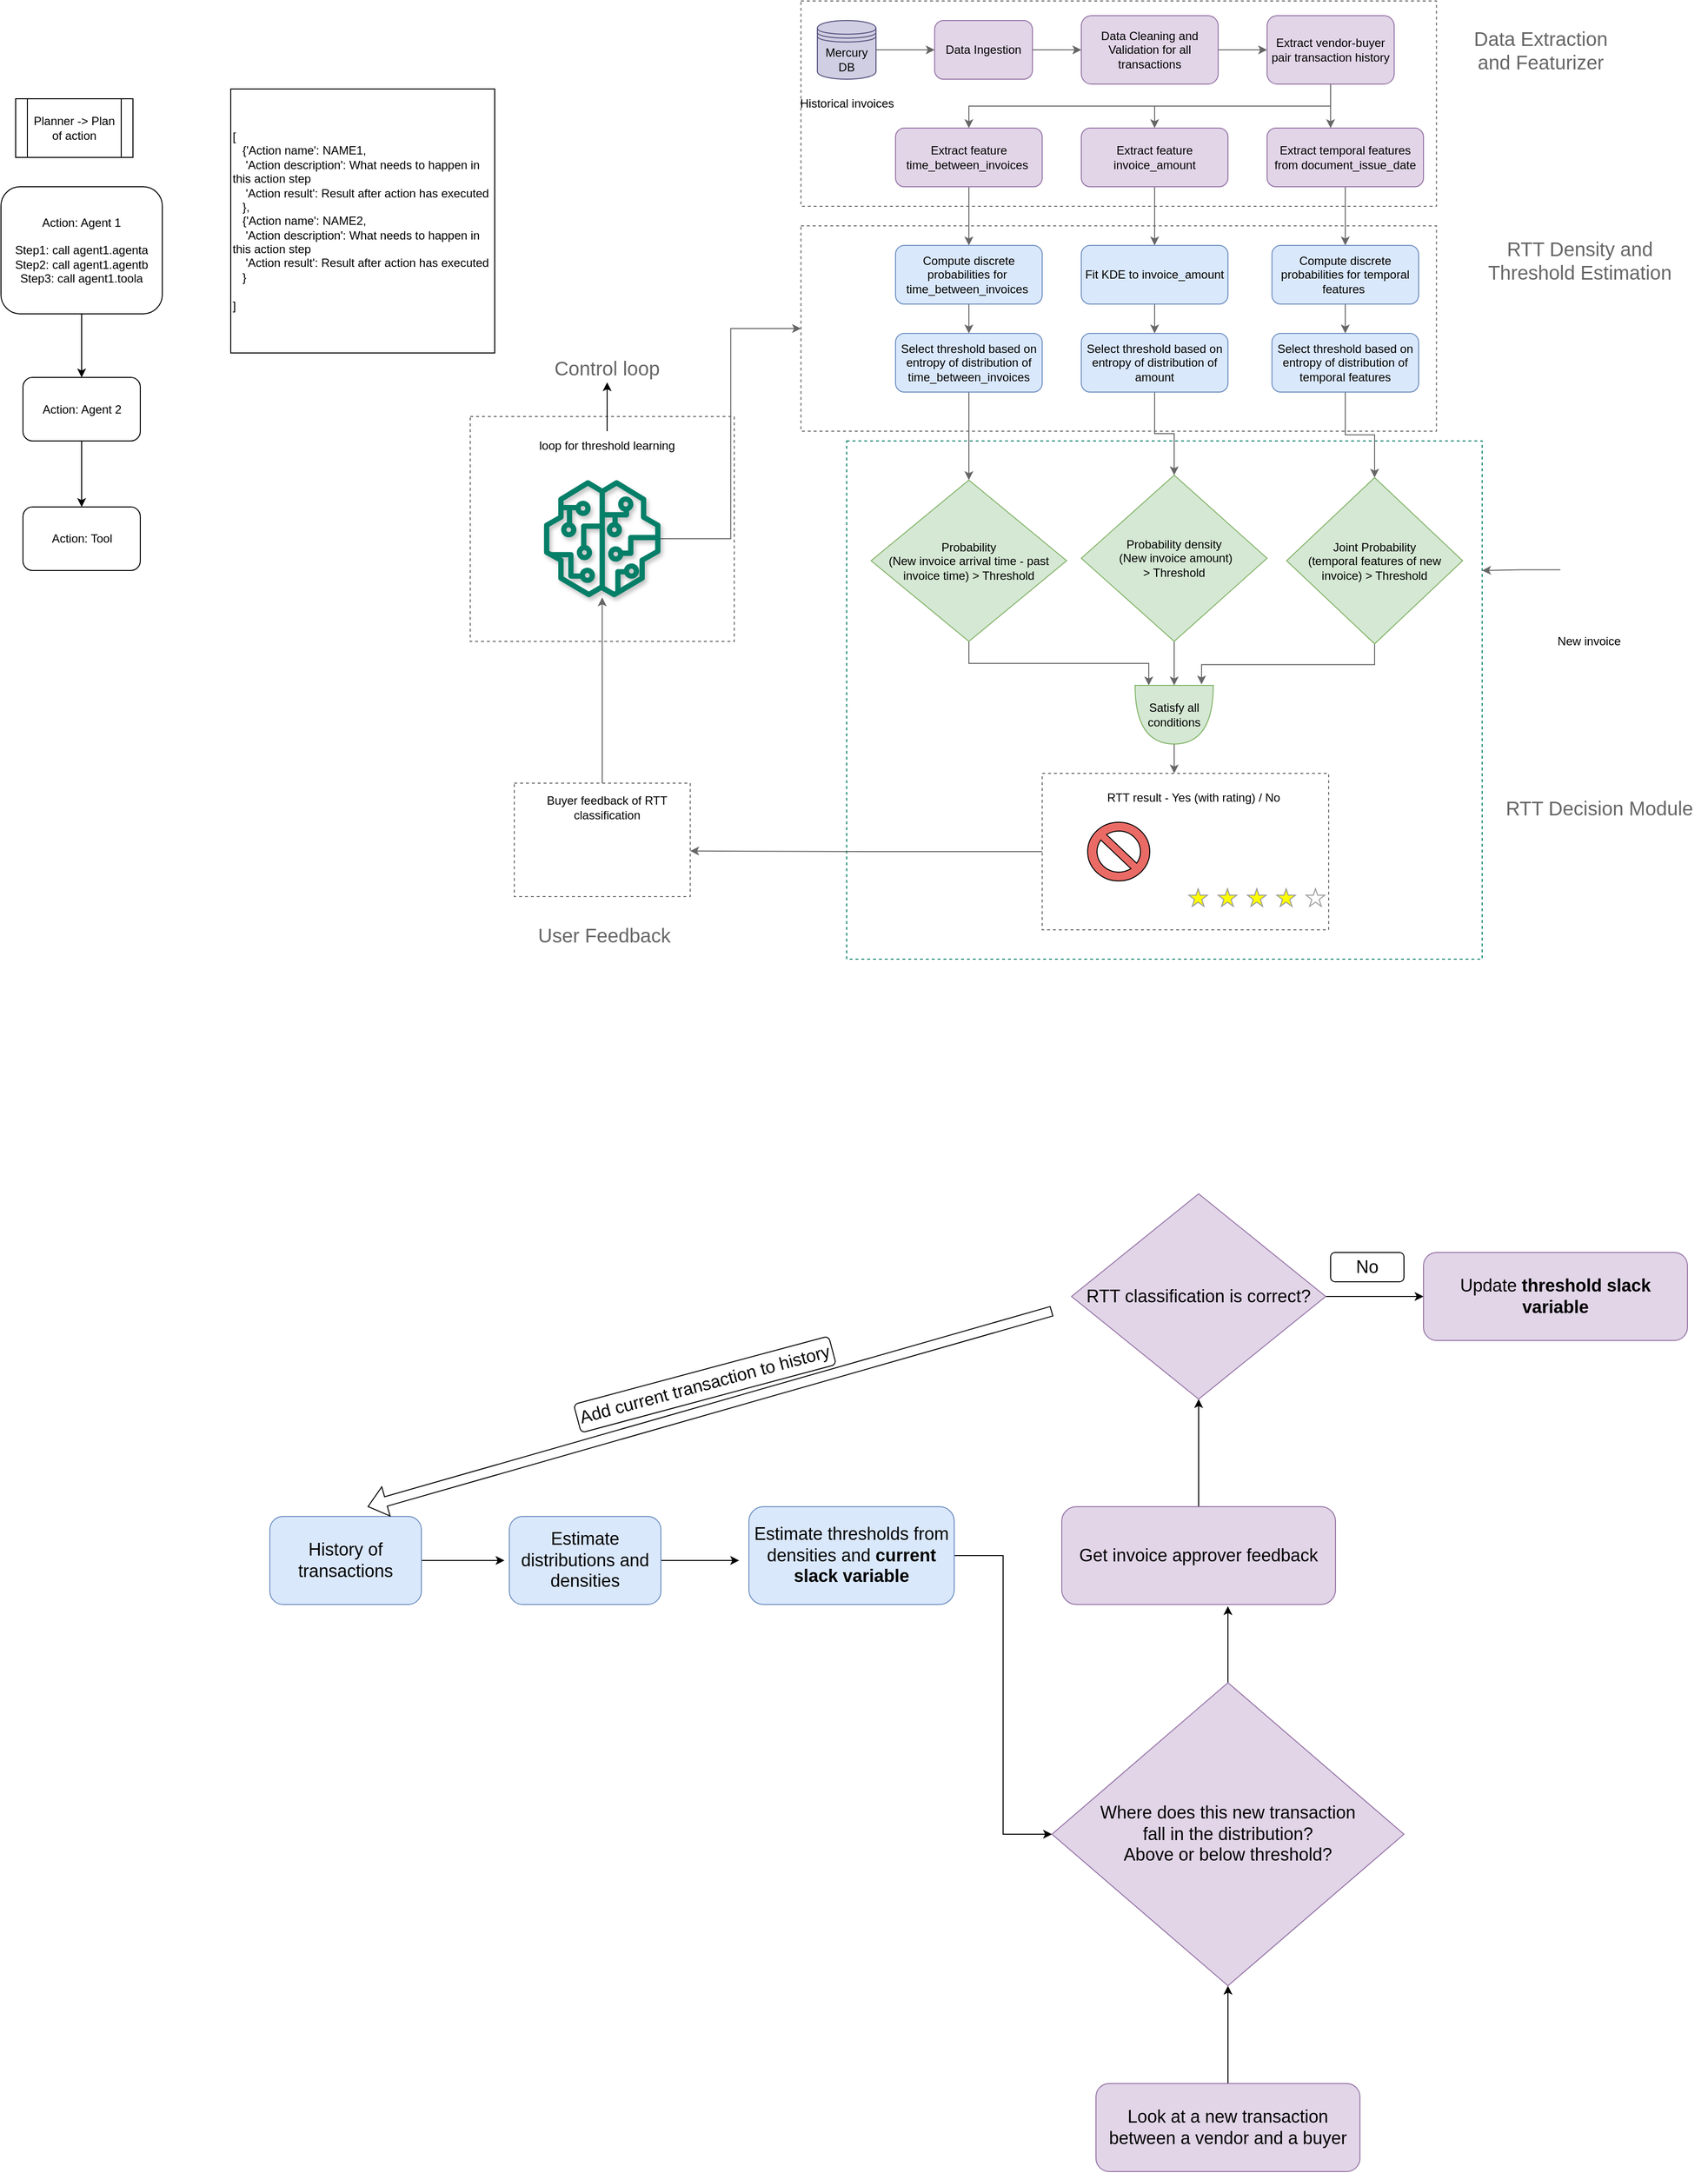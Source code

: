 <mxfile version="23.1.0" type="github">
  <diagram id="jMy0ykbAIKn8LCZmr7I-" name="Page-1">
    <mxGraphModel dx="2156" dy="713" grid="1" gridSize="10" guides="1" tooltips="1" connect="1" arrows="1" fold="1" page="1" pageScale="1" pageWidth="850" pageHeight="1100" math="0" shadow="0">
      <root>
        <mxCell id="0" />
        <mxCell id="1" parent="0" />
        <mxCell id="EQqH4Co6svBI0GmpRuIl-45" value="" style="rounded=0;whiteSpace=wrap;html=1;dashed=1;labelBackgroundColor=none;strokeWidth=1;fillColor=none;strokeColor=#666666;" parent="1" vertex="1">
          <mxGeometry x="53.25" y="40" width="650" height="210" as="geometry" />
        </mxCell>
        <mxCell id="EQqH4Co6svBI0GmpRuIl-46" value="" style="rounded=0;whiteSpace=wrap;html=1;dashed=1;labelBackgroundColor=none;strokeWidth=1;fillColor=none;strokeColor=#067F68;" parent="1" vertex="1">
          <mxGeometry x="100" y="490" width="650" height="530" as="geometry" />
        </mxCell>
        <mxCell id="EQqH4Co6svBI0GmpRuIl-79" style="edgeStyle=orthogonalEdgeStyle;rounded=0;orthogonalLoop=1;jettySize=auto;html=1;entryX=1;entryY=0.598;entryDx=0;entryDy=0;entryPerimeter=0;strokeColor=#666666;fontColor=#000000;" parent="1" source="EQqH4Co6svBI0GmpRuIl-50" target="EQqH4Co6svBI0GmpRuIl-54" edge="1">
          <mxGeometry relative="1" as="geometry" />
        </mxCell>
        <mxCell id="EQqH4Co6svBI0GmpRuIl-50" value="" style="rounded=0;whiteSpace=wrap;html=1;dashed=1;labelBackgroundColor=none;strokeWidth=1;fillColor=none;strokeColor=#666666;align=left;" parent="1" vertex="1">
          <mxGeometry x="300" y="830" width="293" height="160" as="geometry" />
        </mxCell>
        <mxCell id="EQqH4Co6svBI0GmpRuIl-48" value="" style="rounded=0;whiteSpace=wrap;html=1;dashed=1;labelBackgroundColor=none;strokeWidth=1;fillColor=none;strokeColor=#666666;" parent="1" vertex="1">
          <mxGeometry x="53.25" y="270" width="650" height="210" as="geometry" />
        </mxCell>
        <mxCell id="EQqH4Co6svBI0GmpRuIl-81" style="edgeStyle=orthogonalEdgeStyle;rounded=0;orthogonalLoop=1;jettySize=auto;html=1;entryX=0;entryY=0.5;entryDx=0;entryDy=0;strokeColor=#666666;fontColor=#000000;" parent="1" source="EQqH4Co6svBI0GmpRuIl-1" target="EQqH4Co6svBI0GmpRuIl-4" edge="1">
          <mxGeometry relative="1" as="geometry" />
        </mxCell>
        <mxCell id="EQqH4Co6svBI0GmpRuIl-1" value="Data Ingestion" style="rounded=1;whiteSpace=wrap;html=1;fillColor=#e1d5e7;strokeColor=#9673a6;" parent="1" vertex="1">
          <mxGeometry x="190" y="60" width="100" height="60" as="geometry" />
        </mxCell>
        <mxCell id="EQqH4Co6svBI0GmpRuIl-80" style="edgeStyle=orthogonalEdgeStyle;rounded=0;orthogonalLoop=1;jettySize=auto;html=1;strokeColor=#666666;fontColor=#000000;" parent="1" source="EQqH4Co6svBI0GmpRuIl-3" target="EQqH4Co6svBI0GmpRuIl-1" edge="1">
          <mxGeometry relative="1" as="geometry" />
        </mxCell>
        <mxCell id="EQqH4Co6svBI0GmpRuIl-3" value="Mercury DB" style="shape=datastore;whiteSpace=wrap;html=1;fillColor=#d0cee2;strokeColor=#56517e;" parent="1" vertex="1">
          <mxGeometry x="70" y="60" width="60" height="60" as="geometry" />
        </mxCell>
        <mxCell id="EQqH4Co6svBI0GmpRuIl-82" style="edgeStyle=orthogonalEdgeStyle;rounded=0;orthogonalLoop=1;jettySize=auto;html=1;entryX=0;entryY=0.5;entryDx=0;entryDy=0;strokeColor=#666666;fontColor=#000000;" parent="1" source="EQqH4Co6svBI0GmpRuIl-4" target="EQqH4Co6svBI0GmpRuIl-5" edge="1">
          <mxGeometry relative="1" as="geometry" />
        </mxCell>
        <mxCell id="EQqH4Co6svBI0GmpRuIl-4" value="Data Cleaning and Validation for all transactions" style="rounded=1;whiteSpace=wrap;html=1;fillColor=#e1d5e7;strokeColor=#9673a6;" parent="1" vertex="1">
          <mxGeometry x="340" y="55" width="140" height="70" as="geometry" />
        </mxCell>
        <mxCell id="EQqH4Co6svBI0GmpRuIl-83" style="edgeStyle=orthogonalEdgeStyle;rounded=0;orthogonalLoop=1;jettySize=auto;html=1;entryX=0.406;entryY=0;entryDx=0;entryDy=0;entryPerimeter=0;strokeColor=#666666;fontColor=#000000;" parent="1" source="EQqH4Co6svBI0GmpRuIl-5" target="EQqH4Co6svBI0GmpRuIl-7" edge="1">
          <mxGeometry relative="1" as="geometry" />
        </mxCell>
        <mxCell id="EQqH4Co6svBI0GmpRuIl-84" style="edgeStyle=orthogonalEdgeStyle;rounded=0;orthogonalLoop=1;jettySize=auto;html=1;exitX=0.5;exitY=1;exitDx=0;exitDy=0;strokeColor=#666666;fontColor=#000000;" parent="1" source="EQqH4Co6svBI0GmpRuIl-5" target="EQqH4Co6svBI0GmpRuIl-6" edge="1">
          <mxGeometry relative="1" as="geometry" />
        </mxCell>
        <mxCell id="EQqH4Co6svBI0GmpRuIl-85" style="edgeStyle=orthogonalEdgeStyle;rounded=0;orthogonalLoop=1;jettySize=auto;html=1;exitX=0.5;exitY=1;exitDx=0;exitDy=0;entryX=0.5;entryY=0;entryDx=0;entryDy=0;strokeColor=#666666;fontColor=#000000;" parent="1" source="EQqH4Co6svBI0GmpRuIl-5" target="EQqH4Co6svBI0GmpRuIl-9" edge="1">
          <mxGeometry relative="1" as="geometry" />
        </mxCell>
        <mxCell id="EQqH4Co6svBI0GmpRuIl-5" value="Extract vendor-buyer pair transaction history" style="rounded=1;whiteSpace=wrap;html=1;fillColor=#e1d5e7;strokeColor=#9673a6;" parent="1" vertex="1">
          <mxGeometry x="530" y="55" width="130" height="70" as="geometry" />
        </mxCell>
        <mxCell id="EQqH4Co6svBI0GmpRuIl-87" style="edgeStyle=orthogonalEdgeStyle;rounded=0;orthogonalLoop=1;jettySize=auto;html=1;entryX=0.5;entryY=0;entryDx=0;entryDy=0;strokeColor=#666666;fontColor=#000000;" parent="1" source="EQqH4Co6svBI0GmpRuIl-6" target="EQqH4Co6svBI0GmpRuIl-10" edge="1">
          <mxGeometry relative="1" as="geometry" />
        </mxCell>
        <mxCell id="EQqH4Co6svBI0GmpRuIl-6" value="Extract feature time_between_invoices&amp;nbsp;" style="rounded=1;whiteSpace=wrap;html=1;fillColor=#e1d5e7;strokeColor=#9673a6;" parent="1" vertex="1">
          <mxGeometry x="150" y="170" width="150" height="60" as="geometry" />
        </mxCell>
        <mxCell id="EQqH4Co6svBI0GmpRuIl-89" style="edgeStyle=orthogonalEdgeStyle;rounded=0;orthogonalLoop=1;jettySize=auto;html=1;entryX=0.5;entryY=0;entryDx=0;entryDy=0;strokeColor=#666666;fontColor=#000000;" parent="1" source="EQqH4Co6svBI0GmpRuIl-7" target="EQqH4Co6svBI0GmpRuIl-11" edge="1">
          <mxGeometry relative="1" as="geometry" />
        </mxCell>
        <mxCell id="EQqH4Co6svBI0GmpRuIl-7" value="Extract temporal features from document_issue_date" style="rounded=1;whiteSpace=wrap;html=1;fillColor=#e1d5e7;strokeColor=#9673a6;" parent="1" vertex="1">
          <mxGeometry x="530" y="170" width="160" height="60" as="geometry" />
        </mxCell>
        <mxCell id="EQqH4Co6svBI0GmpRuIl-92" style="edgeStyle=orthogonalEdgeStyle;rounded=0;orthogonalLoop=1;jettySize=auto;html=1;strokeColor=#666666;fontColor=#000000;" parent="1" source="EQqH4Co6svBI0GmpRuIl-8" target="EQqH4Co6svBI0GmpRuIl-14" edge="1">
          <mxGeometry relative="1" as="geometry" />
        </mxCell>
        <mxCell id="EQqH4Co6svBI0GmpRuIl-8" value="Fit KDE to invoice_amount" style="rounded=1;whiteSpace=wrap;html=1;fillColor=#dae8fc;strokeColor=#6c8ebf;" parent="1" vertex="1">
          <mxGeometry x="340" y="290" width="150" height="60" as="geometry" />
        </mxCell>
        <mxCell id="EQqH4Co6svBI0GmpRuIl-88" style="edgeStyle=orthogonalEdgeStyle;rounded=0;orthogonalLoop=1;jettySize=auto;html=1;entryX=0.5;entryY=0;entryDx=0;entryDy=0;strokeColor=#666666;fontColor=#000000;" parent="1" source="EQqH4Co6svBI0GmpRuIl-9" target="EQqH4Co6svBI0GmpRuIl-8" edge="1">
          <mxGeometry relative="1" as="geometry" />
        </mxCell>
        <mxCell id="EQqH4Co6svBI0GmpRuIl-9" value="Extract feature invoice_amount" style="rounded=1;whiteSpace=wrap;html=1;fillColor=#e1d5e7;strokeColor=#9673a6;" parent="1" vertex="1">
          <mxGeometry x="340" y="170" width="150" height="60" as="geometry" />
        </mxCell>
        <mxCell id="EQqH4Co6svBI0GmpRuIl-91" style="edgeStyle=orthogonalEdgeStyle;rounded=0;orthogonalLoop=1;jettySize=auto;html=1;entryX=0.5;entryY=0;entryDx=0;entryDy=0;strokeColor=#666666;fontColor=#000000;" parent="1" source="EQqH4Co6svBI0GmpRuIl-10" target="EQqH4Co6svBI0GmpRuIl-12" edge="1">
          <mxGeometry relative="1" as="geometry" />
        </mxCell>
        <mxCell id="EQqH4Co6svBI0GmpRuIl-10" value="Compute discrete probabilities for&amp;nbsp; time_between_invoices&amp;nbsp;" style="rounded=1;whiteSpace=wrap;html=1;fillColor=#dae8fc;strokeColor=#6c8ebf;" parent="1" vertex="1">
          <mxGeometry x="150" y="290" width="150" height="60" as="geometry" />
        </mxCell>
        <mxCell id="EQqH4Co6svBI0GmpRuIl-93" style="edgeStyle=orthogonalEdgeStyle;rounded=0;orthogonalLoop=1;jettySize=auto;html=1;strokeColor=#666666;fontColor=#000000;" parent="1" source="EQqH4Co6svBI0GmpRuIl-11" target="EQqH4Co6svBI0GmpRuIl-13" edge="1">
          <mxGeometry relative="1" as="geometry" />
        </mxCell>
        <mxCell id="EQqH4Co6svBI0GmpRuIl-11" value="Compute discrete probabilities for temporal features&amp;nbsp;" style="rounded=1;whiteSpace=wrap;html=1;fillColor=#dae8fc;strokeColor=#6c8ebf;" parent="1" vertex="1">
          <mxGeometry x="535" y="290" width="150" height="60" as="geometry" />
        </mxCell>
        <mxCell id="EQqH4Co6svBI0GmpRuIl-94" style="edgeStyle=orthogonalEdgeStyle;rounded=0;orthogonalLoop=1;jettySize=auto;html=1;entryX=0.5;entryY=0;entryDx=0;entryDy=0;strokeColor=#666666;fontColor=#000000;" parent="1" source="EQqH4Co6svBI0GmpRuIl-12" target="EQqH4Co6svBI0GmpRuIl-15" edge="1">
          <mxGeometry relative="1" as="geometry" />
        </mxCell>
        <mxCell id="EQqH4Co6svBI0GmpRuIl-12" value="Select threshold based on entropy of distribution of time_between_invoices" style="rounded=1;whiteSpace=wrap;html=1;fillColor=#dae8fc;strokeColor=#6c8ebf;" parent="1" vertex="1">
          <mxGeometry x="150" y="380" width="150" height="60" as="geometry" />
        </mxCell>
        <mxCell id="EQqH4Co6svBI0GmpRuIl-96" style="edgeStyle=orthogonalEdgeStyle;rounded=0;orthogonalLoop=1;jettySize=auto;html=1;entryX=0.5;entryY=0;entryDx=0;entryDy=0;strokeColor=#666666;fontColor=#000000;" parent="1" source="EQqH4Co6svBI0GmpRuIl-13" target="EQqH4Co6svBI0GmpRuIl-16" edge="1">
          <mxGeometry relative="1" as="geometry" />
        </mxCell>
        <mxCell id="EQqH4Co6svBI0GmpRuIl-13" value="Select threshold based on entropy of distribution of temporal features" style="rounded=1;whiteSpace=wrap;html=1;fillColor=#dae8fc;strokeColor=#6c8ebf;" parent="1" vertex="1">
          <mxGeometry x="535" y="380" width="150" height="60" as="geometry" />
        </mxCell>
        <mxCell id="EQqH4Co6svBI0GmpRuIl-95" style="edgeStyle=orthogonalEdgeStyle;rounded=0;orthogonalLoop=1;jettySize=auto;html=1;strokeColor=#666666;fontColor=#000000;" parent="1" source="EQqH4Co6svBI0GmpRuIl-14" target="EQqH4Co6svBI0GmpRuIl-19" edge="1">
          <mxGeometry relative="1" as="geometry" />
        </mxCell>
        <mxCell id="EQqH4Co6svBI0GmpRuIl-14" value="Select threshold based on entropy of distribution of amount" style="rounded=1;whiteSpace=wrap;html=1;fillColor=#dae8fc;strokeColor=#6c8ebf;" parent="1" vertex="1">
          <mxGeometry x="340" y="380" width="150" height="60" as="geometry" />
        </mxCell>
        <mxCell id="EQqH4Co6svBI0GmpRuIl-38" style="edgeStyle=orthogonalEdgeStyle;rounded=0;orthogonalLoop=1;jettySize=auto;html=1;exitX=0.5;exitY=1;exitDx=0;exitDy=0;entryX=0;entryY=0.825;entryDx=0;entryDy=0;entryPerimeter=0;strokeColor=#666666;" parent="1" source="EQqH4Co6svBI0GmpRuIl-15" target="EQqH4Co6svBI0GmpRuIl-27" edge="1">
          <mxGeometry relative="1" as="geometry" />
        </mxCell>
        <mxCell id="EQqH4Co6svBI0GmpRuIl-15" value="Probability&lt;br&gt;(New invoice arrival time - past invoice time) &amp;gt; Threshold" style="rhombus;whiteSpace=wrap;html=1;fillColor=#d5e8d4;strokeColor=#82b366;" parent="1" vertex="1">
          <mxGeometry x="125" y="530" width="200" height="165" as="geometry" />
        </mxCell>
        <mxCell id="EQqH4Co6svBI0GmpRuIl-39" style="edgeStyle=orthogonalEdgeStyle;rounded=0;orthogonalLoop=1;jettySize=auto;html=1;exitX=0.5;exitY=1;exitDx=0;exitDy=0;entryX=-0.017;entryY=0.15;entryDx=0;entryDy=0;entryPerimeter=0;strokeColor=#666666;" parent="1" source="EQqH4Co6svBI0GmpRuIl-16" target="EQqH4Co6svBI0GmpRuIl-27" edge="1">
          <mxGeometry relative="1" as="geometry" />
        </mxCell>
        <mxCell id="EQqH4Co6svBI0GmpRuIl-16" value="Joint Probability&lt;br&gt;(temporal features of new invoice) &amp;gt; Threshold" style="rhombus;whiteSpace=wrap;html=1;fillColor=#d5e8d4;strokeColor=#82b366;" parent="1" vertex="1">
          <mxGeometry x="550" y="527.5" width="180" height="170" as="geometry" />
        </mxCell>
        <mxCell id="EQqH4Co6svBI0GmpRuIl-37" style="edgeStyle=orthogonalEdgeStyle;rounded=0;orthogonalLoop=1;jettySize=auto;html=1;exitX=0.5;exitY=1;exitDx=0;exitDy=0;entryX=0;entryY=0.5;entryDx=0;entryDy=0;entryPerimeter=0;strokeColor=#666666;" parent="1" source="EQqH4Co6svBI0GmpRuIl-19" target="EQqH4Co6svBI0GmpRuIl-27" edge="1">
          <mxGeometry relative="1" as="geometry" />
        </mxCell>
        <mxCell id="EQqH4Co6svBI0GmpRuIl-19" value="Probability density&lt;br&gt;&amp;nbsp;(New invoice amount) &lt;br&gt;&amp;gt; Threshold" style="rhombus;whiteSpace=wrap;html=1;fillColor=#d5e8d4;strokeColor=#82b366;" parent="1" vertex="1">
          <mxGeometry x="340" y="525" width="190" height="170" as="geometry" />
        </mxCell>
        <mxCell id="EQqH4Co6svBI0GmpRuIl-22" value="New invoice" style="text;html=1;align=center;verticalAlign=middle;resizable=0;points=[];autosize=1;strokeColor=none;fillColor=none;" parent="1" vertex="1">
          <mxGeometry x="814" y="680" width="90" height="30" as="geometry" />
        </mxCell>
        <mxCell id="EQqH4Co6svBI0GmpRuIl-24" style="edgeStyle=orthogonalEdgeStyle;rounded=0;orthogonalLoop=1;jettySize=auto;html=1;exitX=0.5;exitY=1;exitDx=0;exitDy=0;" parent="1" source="EQqH4Co6svBI0GmpRuIl-19" target="EQqH4Co6svBI0GmpRuIl-19" edge="1">
          <mxGeometry relative="1" as="geometry" />
        </mxCell>
        <mxCell id="EQqH4Co6svBI0GmpRuIl-75" style="edgeStyle=orthogonalEdgeStyle;rounded=0;orthogonalLoop=1;jettySize=auto;html=1;entryX=0.461;entryY=0;entryDx=0;entryDy=0;entryPerimeter=0;strokeColor=#666666;fontColor=#000000;" parent="1" source="EQqH4Co6svBI0GmpRuIl-27" target="EQqH4Co6svBI0GmpRuIl-50" edge="1">
          <mxGeometry relative="1" as="geometry" />
        </mxCell>
        <mxCell id="EQqH4Co6svBI0GmpRuIl-27" value="Satisfy all conditions" style="shape=or;whiteSpace=wrap;html=1;direction=south;fillColor=#d5e8d4;strokeColor=#82b366;" parent="1" vertex="1">
          <mxGeometry x="395" y="740" width="80" height="60" as="geometry" />
        </mxCell>
        <mxCell id="EQqH4Co6svBI0GmpRuIl-35" value="" style="shape=image;html=1;verticalAlign=top;verticalLabelPosition=bottom;labelBackgroundColor=#ffffff;imageAspect=0;aspect=fixed;image=https://cdn4.iconfinder.com/data/icons/web-ui-color/128/Checkmark-128.png" parent="1" vertex="1">
          <mxGeometry x="490" y="880" width="60" height="60" as="geometry" />
        </mxCell>
        <mxCell id="EQqH4Co6svBI0GmpRuIl-40" value="" style="verticalLabelPosition=bottom;verticalAlign=top;html=1;shape=mxgraph.basic.no_symbol;fillColor=#EA6B66;" parent="1" vertex="1">
          <mxGeometry x="346.5" y="880" width="63.5" height="60" as="geometry" />
        </mxCell>
        <mxCell id="EQqH4Co6svBI0GmpRuIl-42" value="" style="verticalLabelPosition=bottom;shadow=0;dashed=0;align=center;html=1;verticalAlign=top;strokeWidth=1;shape=mxgraph.mockup.misc.rating;strokeColor=#999999;fillColor=#ffff00;emptyFillColor=#ffffff;grade=4;ratingScale=5;ratingStyle=star;" parent="1" vertex="1">
          <mxGeometry x="450" y="948" width="140" height="20" as="geometry" />
        </mxCell>
        <mxCell id="EQqH4Co6svBI0GmpRuIl-52" value="" style="shape=image;html=1;verticalAlign=top;verticalLabelPosition=bottom;labelBackgroundColor=#ffffff;imageAspect=0;aspect=fixed;image=https://cdn4.iconfinder.com/data/icons/evil-icons-user-interface/64/like-128.png;dashed=1;strokeWidth=1;fillColor=none;direction=west;" parent="1" vertex="1">
          <mxGeometry x="-142" y="890" width="70" height="70" as="geometry" />
        </mxCell>
        <mxCell id="EQqH4Co6svBI0GmpRuIl-53" value="" style="shape=image;html=1;verticalAlign=top;verticalLabelPosition=bottom;labelBackgroundColor=#ffffff;imageAspect=0;aspect=fixed;image=https://cdn4.iconfinder.com/data/icons/evil-icons-user-interface/64/like-128.png;dashed=1;strokeWidth=1;fillColor=none;" parent="1" vertex="1">
          <mxGeometry x="-220" y="880" width="70" height="70" as="geometry" />
        </mxCell>
        <mxCell id="EQqH4Co6svBI0GmpRuIl-64" style="edgeStyle=orthogonalEdgeStyle;rounded=0;orthogonalLoop=1;jettySize=auto;html=1;exitX=0.5;exitY=0;exitDx=0;exitDy=0;fontColor=#A680B8;strokeColor=#666666;" parent="1" source="EQqH4Co6svBI0GmpRuIl-54" target="EQqH4Co6svBI0GmpRuIl-57" edge="1">
          <mxGeometry relative="1" as="geometry" />
        </mxCell>
        <mxCell id="EQqH4Co6svBI0GmpRuIl-54" value="" style="rounded=0;whiteSpace=wrap;html=1;dashed=1;labelBackgroundColor=none;strokeWidth=1;fillColor=none;strokeColor=#666666;" parent="1" vertex="1">
          <mxGeometry x="-240" y="840" width="180" height="116" as="geometry" />
        </mxCell>
        <mxCell id="EQqH4Co6svBI0GmpRuIl-66" style="edgeStyle=orthogonalEdgeStyle;rounded=0;orthogonalLoop=1;jettySize=auto;html=1;entryX=0;entryY=0.5;entryDx=0;entryDy=0;fontColor=#A680B8;strokeColor=#666666;" parent="1" source="EQqH4Co6svBI0GmpRuIl-57" target="EQqH4Co6svBI0GmpRuIl-48" edge="1">
          <mxGeometry relative="1" as="geometry" />
        </mxCell>
        <mxCell id="EQqH4Co6svBI0GmpRuIl-57" value="" style="sketch=0;outlineConnect=0;fontColor=#232F3E;gradientColor=none;fillColor=#067F68;strokeColor=none;dashed=0;verticalLabelPosition=bottom;verticalAlign=top;align=center;html=1;fontSize=12;fontStyle=0;aspect=fixed;pointerEvents=1;shape=mxgraph.aws4.sagemaker_model;rounded=0;shadow=1;glass=1;labelBackgroundColor=none;strokeWidth=1;" parent="1" vertex="1">
          <mxGeometry x="-210" y="530" width="120" height="120" as="geometry" />
        </mxCell>
        <mxCell id="EQqH4Co6svBI0GmpRuIl-100" style="edgeStyle=orthogonalEdgeStyle;rounded=0;orthogonalLoop=1;jettySize=auto;html=1;entryX=1;entryY=0.25;entryDx=0;entryDy=0;strokeColor=#666666;fontColor=#000000;" parent="1" source="EQqH4Co6svBI0GmpRuIl-61" target="EQqH4Co6svBI0GmpRuIl-46" edge="1">
          <mxGeometry relative="1" as="geometry" />
        </mxCell>
        <mxCell id="EQqH4Co6svBI0GmpRuIl-61" value="" style="shape=image;html=1;verticalAlign=top;verticalLabelPosition=bottom;labelBackgroundColor=#ffffff;imageAspect=0;aspect=fixed;image=https://cdn2.iconfinder.com/data/icons/business-and-economy/256/business_economic_finance_interprise_company_invoice-128.png;rounded=0;shadow=1;glass=1;dashed=1;sketch=1;strokeColor=#666666;strokeWidth=1;fontColor=#A680B8;fillColor=#000000;" parent="1" vertex="1">
          <mxGeometry x="830" y="573.5" width="96.5" height="96.5" as="geometry" />
        </mxCell>
        <mxCell id="EQqH4Co6svBI0GmpRuIl-68" value="&lt;font color=&quot;#000000&quot;&gt;Historical invoices&lt;/font&gt;" style="text;html=1;align=center;verticalAlign=middle;resizable=0;points=[];autosize=1;strokeColor=none;fillColor=none;fontColor=#A680B8;rounded=0;shadow=1;glass=1;dashed=1;labelBackgroundColor=none;sketch=1;strokeWidth=1;" parent="1" vertex="1">
          <mxGeometry x="40" y="130" width="120" height="30" as="geometry" />
        </mxCell>
        <mxCell id="EQqH4Co6svBI0GmpRuIl-71" value="RTT result - Yes (with rating) / No" style="text;html=1;strokeColor=none;fillColor=none;align=center;verticalAlign=middle;whiteSpace=wrap;rounded=0;shadow=1;glass=1;dashed=1;labelBackgroundColor=none;sketch=1;strokeWidth=1;fontColor=#000000;" parent="1" vertex="1">
          <mxGeometry x="360" y="840" width="190" height="30" as="geometry" />
        </mxCell>
        <mxCell id="EQqH4Co6svBI0GmpRuIl-72" value="Buyer feedback of RTT classification" style="text;html=1;strokeColor=none;fillColor=none;align=center;verticalAlign=middle;whiteSpace=wrap;rounded=0;shadow=1;glass=1;dashed=1;labelBackgroundColor=none;sketch=1;strokeWidth=1;fontColor=#000000;" parent="1" vertex="1">
          <mxGeometry x="-240" y="850" width="190" height="30" as="geometry" />
        </mxCell>
        <mxCell id="EQqH4Co6svBI0GmpRuIl-73" value="" style="rounded=0;whiteSpace=wrap;html=1;shadow=0;glass=0;dashed=1;labelBackgroundColor=none;strokeColor=#666666;strokeWidth=1;fontColor=#000000;fillColor=none;" parent="1" vertex="1">
          <mxGeometry x="-285" y="465" width="270" height="230" as="geometry" />
        </mxCell>
        <mxCell id="q2V4AzfevAqB4T1vLwUA-22" value="" style="edgeStyle=orthogonalEdgeStyle;rounded=0;orthogonalLoop=1;jettySize=auto;html=1;fontSize=18;" parent="1" source="EQqH4Co6svBI0GmpRuIl-74" target="EQqH4Co6svBI0GmpRuIl-117" edge="1">
          <mxGeometry relative="1" as="geometry" />
        </mxCell>
        <mxCell id="EQqH4Co6svBI0GmpRuIl-74" value="loop for threshold learning" style="text;html=1;strokeColor=none;fillColor=none;align=center;verticalAlign=middle;whiteSpace=wrap;rounded=0;shadow=0;glass=0;dashed=1;labelBackgroundColor=none;sketch=0;strokeWidth=1;fontColor=#000000;" parent="1" vertex="1">
          <mxGeometry x="-230" y="480" width="170" height="30" as="geometry" />
        </mxCell>
        <mxCell id="EQqH4Co6svBI0GmpRuIl-112" value="&lt;font color=&quot;#666666&quot;&gt;&lt;span style=&quot;font-size: 20px;&quot;&gt;Data Extraction and Featurizer&lt;/span&gt;&lt;/font&gt;" style="text;html=1;strokeColor=none;fillColor=none;align=center;verticalAlign=middle;whiteSpace=wrap;rounded=0;shadow=0;glass=0;dashed=1;labelBackgroundColor=none;sketch=0;strokeWidth=1;fontColor=#000000;" parent="1" vertex="1">
          <mxGeometry x="730" y="75" width="160" height="30" as="geometry" />
        </mxCell>
        <mxCell id="EQqH4Co6svBI0GmpRuIl-113" value="&lt;font color=&quot;#666666&quot; style=&quot;font-size: 20px;&quot;&gt;RTT Density and Threshold Estimation&lt;/font&gt;" style="text;html=1;strokeColor=none;fillColor=none;align=center;verticalAlign=middle;whiteSpace=wrap;rounded=0;shadow=0;glass=0;dashed=1;labelBackgroundColor=none;sketch=0;strokeWidth=1;fontColor=#000000;" parent="1" vertex="1">
          <mxGeometry x="740" y="290" width="220" height="30" as="geometry" />
        </mxCell>
        <mxCell id="EQqH4Co6svBI0GmpRuIl-115" value="&lt;font color=&quot;#666666&quot; style=&quot;font-size: 20px;&quot;&gt;RTT Decision Module&lt;/font&gt;" style="text;html=1;strokeColor=none;fillColor=none;align=center;verticalAlign=middle;whiteSpace=wrap;rounded=0;shadow=0;glass=0;dashed=1;labelBackgroundColor=none;sketch=0;strokeWidth=1;fontColor=#000000;" parent="1" vertex="1">
          <mxGeometry x="760" y="850" width="220" height="30" as="geometry" />
        </mxCell>
        <mxCell id="EQqH4Co6svBI0GmpRuIl-116" value="&lt;font color=&quot;#666666&quot; style=&quot;font-size: 20px;&quot;&gt;User Feedback&amp;nbsp;&lt;/font&gt;" style="text;html=1;strokeColor=none;fillColor=none;align=center;verticalAlign=middle;whiteSpace=wrap;rounded=0;shadow=0;glass=0;dashed=1;labelBackgroundColor=none;sketch=0;strokeWidth=1;fontColor=#000000;" parent="1" vertex="1">
          <mxGeometry x="-255" y="980" width="220" height="30" as="geometry" />
        </mxCell>
        <mxCell id="EQqH4Co6svBI0GmpRuIl-117" value="&lt;font color=&quot;#666666&quot; style=&quot;font-size: 20px;&quot;&gt;Control loop&lt;/font&gt;" style="text;html=1;strokeColor=none;fillColor=none;align=center;verticalAlign=middle;whiteSpace=wrap;rounded=0;shadow=0;glass=0;dashed=1;labelBackgroundColor=none;sketch=0;strokeWidth=1;fontColor=#000000;" parent="1" vertex="1">
          <mxGeometry x="-255" y="400" width="220" height="30" as="geometry" />
        </mxCell>
        <mxCell id="q2V4AzfevAqB4T1vLwUA-14" style="edgeStyle=orthogonalEdgeStyle;rounded=0;orthogonalLoop=1;jettySize=auto;html=1;fontSize=18;" parent="1" source="q2V4AzfevAqB4T1vLwUA-1" edge="1">
          <mxGeometry relative="1" as="geometry">
            <mxPoint x="-10" y="1635" as="targetPoint" />
          </mxGeometry>
        </mxCell>
        <mxCell id="q2V4AzfevAqB4T1vLwUA-1" value="&lt;font style=&quot;font-size: 18px;&quot;&gt;Estimate distributions and densities&lt;/font&gt;" style="rounded=1;whiteSpace=wrap;html=1;strokeColor=#6c8ebf;fillColor=#dae8fc;" parent="1" vertex="1">
          <mxGeometry x="-245" y="1590" width="155" height="90" as="geometry" />
        </mxCell>
        <mxCell id="79AaybqqJJnjmHzM8cei-4" style="edgeStyle=orthogonalEdgeStyle;rounded=0;orthogonalLoop=1;jettySize=auto;html=1;entryX=0;entryY=0.5;entryDx=0;entryDy=0;" parent="1" source="q2V4AzfevAqB4T1vLwUA-2" target="q2V4AzfevAqB4T1vLwUA-6" edge="1">
          <mxGeometry relative="1" as="geometry" />
        </mxCell>
        <mxCell id="q2V4AzfevAqB4T1vLwUA-2" value="&lt;font style=&quot;font-size: 18px;&quot;&gt;Estimate thresholds from densities and&lt;b&gt; current slack variable&lt;/b&gt;&lt;/font&gt;" style="rounded=1;whiteSpace=wrap;html=1;strokeColor=#6c8ebf;fillColor=#dae8fc;" parent="1" vertex="1">
          <mxGeometry y="1580" width="210" height="100" as="geometry" />
        </mxCell>
        <mxCell id="79AaybqqJJnjmHzM8cei-5" style="edgeStyle=orthogonalEdgeStyle;rounded=0;orthogonalLoop=1;jettySize=auto;html=1;entryX=0.5;entryY=1;entryDx=0;entryDy=0;" parent="1" source="q2V4AzfevAqB4T1vLwUA-4" target="q2V4AzfevAqB4T1vLwUA-6" edge="1">
          <mxGeometry relative="1" as="geometry" />
        </mxCell>
        <mxCell id="q2V4AzfevAqB4T1vLwUA-4" value="&lt;font style=&quot;font-size: 18px;&quot;&gt;Look at a new transaction between a vendor and a buyer&lt;/font&gt;" style="rounded=1;whiteSpace=wrap;html=1;fillColor=#e1d5e7;strokeColor=#9673a6;" parent="1" vertex="1">
          <mxGeometry x="355" y="2170" width="270" height="90" as="geometry" />
        </mxCell>
        <mxCell id="q2V4AzfevAqB4T1vLwUA-13" style="edgeStyle=orthogonalEdgeStyle;rounded=0;orthogonalLoop=1;jettySize=auto;html=1;fontSize=18;" parent="1" source="q2V4AzfevAqB4T1vLwUA-5" edge="1">
          <mxGeometry relative="1" as="geometry">
            <mxPoint x="-250" y="1635" as="targetPoint" />
          </mxGeometry>
        </mxCell>
        <mxCell id="q2V4AzfevAqB4T1vLwUA-5" value="&lt;font style=&quot;font-size: 18px;&quot;&gt;History of transactions&lt;/font&gt;" style="rounded=1;whiteSpace=wrap;html=1;strokeColor=#6c8ebf;fillColor=#dae8fc;" parent="1" vertex="1">
          <mxGeometry x="-490" y="1590" width="155" height="90" as="geometry" />
        </mxCell>
        <mxCell id="q2V4AzfevAqB4T1vLwUA-17" style="edgeStyle=orthogonalEdgeStyle;rounded=0;orthogonalLoop=1;jettySize=auto;html=1;entryX=0.607;entryY=1.018;entryDx=0;entryDy=0;entryPerimeter=0;fontSize=18;" parent="1" source="q2V4AzfevAqB4T1vLwUA-6" target="q2V4AzfevAqB4T1vLwUA-7" edge="1">
          <mxGeometry relative="1" as="geometry" />
        </mxCell>
        <mxCell id="q2V4AzfevAqB4T1vLwUA-6" value="Where does this new transaction &lt;br&gt;fall in the distribution?&lt;br&gt;Above or below threshold?" style="rhombus;whiteSpace=wrap;html=1;fontSize=18;fillColor=#e1d5e7;strokeColor=#9673a6;" parent="1" vertex="1">
          <mxGeometry x="310" y="1760" width="360" height="310" as="geometry" />
        </mxCell>
        <mxCell id="q2V4AzfevAqB4T1vLwUA-18" style="edgeStyle=orthogonalEdgeStyle;rounded=0;orthogonalLoop=1;jettySize=auto;html=1;entryX=0.5;entryY=1;entryDx=0;entryDy=0;fontSize=18;" parent="1" source="q2V4AzfevAqB4T1vLwUA-7" target="q2V4AzfevAqB4T1vLwUA-9" edge="1">
          <mxGeometry relative="1" as="geometry" />
        </mxCell>
        <mxCell id="q2V4AzfevAqB4T1vLwUA-7" value="&lt;font style=&quot;font-size: 18px;&quot;&gt;Get invoice approver feedback&lt;/font&gt;" style="rounded=1;whiteSpace=wrap;html=1;fillColor=#e1d5e7;strokeColor=#9673a6;" parent="1" vertex="1">
          <mxGeometry x="320" y="1580" width="280" height="100" as="geometry" />
        </mxCell>
        <mxCell id="q2V4AzfevAqB4T1vLwUA-19" style="edgeStyle=orthogonalEdgeStyle;rounded=0;orthogonalLoop=1;jettySize=auto;html=1;entryX=0;entryY=0.5;entryDx=0;entryDy=0;fontSize=18;" parent="1" source="q2V4AzfevAqB4T1vLwUA-9" target="q2V4AzfevAqB4T1vLwUA-10" edge="1">
          <mxGeometry relative="1" as="geometry" />
        </mxCell>
        <mxCell id="q2V4AzfevAqB4T1vLwUA-9" value="RTT classification is correct?" style="rhombus;whiteSpace=wrap;html=1;fontSize=18;fillColor=#e1d5e7;strokeColor=#9673a6;" parent="1" vertex="1">
          <mxGeometry x="330" y="1260" width="260" height="210" as="geometry" />
        </mxCell>
        <mxCell id="q2V4AzfevAqB4T1vLwUA-10" value="&lt;font style=&quot;font-size: 18px;&quot;&gt;Update &lt;b&gt;threshold slack variable&lt;/b&gt;&lt;/font&gt;" style="rounded=1;whiteSpace=wrap;html=1;fillColor=#e1d5e7;strokeColor=#9673a6;" parent="1" vertex="1">
          <mxGeometry x="690" y="1320" width="270" height="90" as="geometry" />
        </mxCell>
        <mxCell id="q2V4AzfevAqB4T1vLwUA-11" value="&lt;font style=&quot;font-size: 18px;&quot;&gt;No&lt;/font&gt;" style="rounded=1;whiteSpace=wrap;html=1;rotation=0;" parent="1" vertex="1">
          <mxGeometry x="595" y="1320" width="75" height="30" as="geometry" />
        </mxCell>
        <mxCell id="q2V4AzfevAqB4T1vLwUA-12" value="" style="shape=flexArrow;endArrow=classic;html=1;rounded=0;fontSize=18;" parent="1" edge="1">
          <mxGeometry width="50" height="50" relative="1" as="geometry">
            <mxPoint x="310" y="1380" as="sourcePoint" />
            <mxPoint x="-390" y="1580" as="targetPoint" />
          </mxGeometry>
        </mxCell>
        <mxCell id="q2V4AzfevAqB4T1vLwUA-20" value="&lt;font style=&quot;font-size: 18px;&quot;&gt;Add current transaction to history&lt;/font&gt;" style="rounded=1;whiteSpace=wrap;html=1;rotation=-15;" parent="1" vertex="1">
          <mxGeometry x="-180" y="1440" width="270" height="30" as="geometry" />
        </mxCell>
        <mxCell id="ZSs81cXjB2fo7rF9-DbD-1" value="Planner -&amp;gt; Plan of action" style="shape=process;whiteSpace=wrap;html=1;backgroundOutline=1;" vertex="1" parent="1">
          <mxGeometry x="-750" y="140" width="120" height="60" as="geometry" />
        </mxCell>
        <mxCell id="ZSs81cXjB2fo7rF9-DbD-2" value="[&lt;br&gt;&amp;nbsp; &amp;nbsp;{&#39;Action name&#39;: NAME1,&lt;br&gt;&amp;nbsp; &amp;nbsp; &#39;Action description&#39;: What needs to happen in&amp;nbsp; this action step&lt;br&gt;&amp;nbsp; &amp;nbsp; &#39;Action result&#39;: Result after action has executed&lt;br&gt;&amp;nbsp; &amp;nbsp;},&lt;br&gt;&amp;nbsp; &amp;nbsp;{&#39;Action name&#39;: NAME2,&lt;br style=&quot;border-color: var(--border-color);&quot;&gt;&amp;nbsp; &amp;nbsp; &#39;Action description&#39;: What needs to happen in&amp;nbsp; this action step&lt;br style=&quot;border-color: var(--border-color);&quot;&gt;&amp;nbsp; &amp;nbsp; &#39;Action result&#39;: Result after action has executed&lt;br style=&quot;border-color: var(--border-color);&quot;&gt;&amp;nbsp; &amp;nbsp;}&lt;br&gt;&lt;br&gt;]&lt;br&gt;" style="whiteSpace=wrap;html=1;aspect=fixed;align=left;" vertex="1" parent="1">
          <mxGeometry x="-530" y="130" width="270" height="270" as="geometry" />
        </mxCell>
        <mxCell id="ZSs81cXjB2fo7rF9-DbD-8" style="edgeStyle=orthogonalEdgeStyle;rounded=0;orthogonalLoop=1;jettySize=auto;html=1;entryX=0.5;entryY=0;entryDx=0;entryDy=0;" edge="1" parent="1" source="ZSs81cXjB2fo7rF9-DbD-3" target="ZSs81cXjB2fo7rF9-DbD-4">
          <mxGeometry relative="1" as="geometry" />
        </mxCell>
        <mxCell id="ZSs81cXjB2fo7rF9-DbD-3" value="Action: Agent 1&lt;br&gt;&lt;br&gt;Step1: call agent1.agenta&lt;br&gt;Step2: call agent1.agentb&lt;br&gt;Step3: call agent1.toola" style="rounded=1;whiteSpace=wrap;html=1;" vertex="1" parent="1">
          <mxGeometry x="-765" y="230" width="165" height="130" as="geometry" />
        </mxCell>
        <mxCell id="ZSs81cXjB2fo7rF9-DbD-9" style="edgeStyle=orthogonalEdgeStyle;rounded=0;orthogonalLoop=1;jettySize=auto;html=1;entryX=0.5;entryY=0;entryDx=0;entryDy=0;" edge="1" parent="1" source="ZSs81cXjB2fo7rF9-DbD-4" target="ZSs81cXjB2fo7rF9-DbD-6">
          <mxGeometry relative="1" as="geometry" />
        </mxCell>
        <mxCell id="ZSs81cXjB2fo7rF9-DbD-4" value="Action: Agent 2&lt;br&gt;" style="rounded=1;whiteSpace=wrap;html=1;" vertex="1" parent="1">
          <mxGeometry x="-742.5" y="425" width="120" height="65" as="geometry" />
        </mxCell>
        <mxCell id="ZSs81cXjB2fo7rF9-DbD-6" value="Action: Tool" style="rounded=1;whiteSpace=wrap;html=1;" vertex="1" parent="1">
          <mxGeometry x="-742.5" y="557.5" width="120" height="65" as="geometry" />
        </mxCell>
      </root>
    </mxGraphModel>
  </diagram>
</mxfile>
